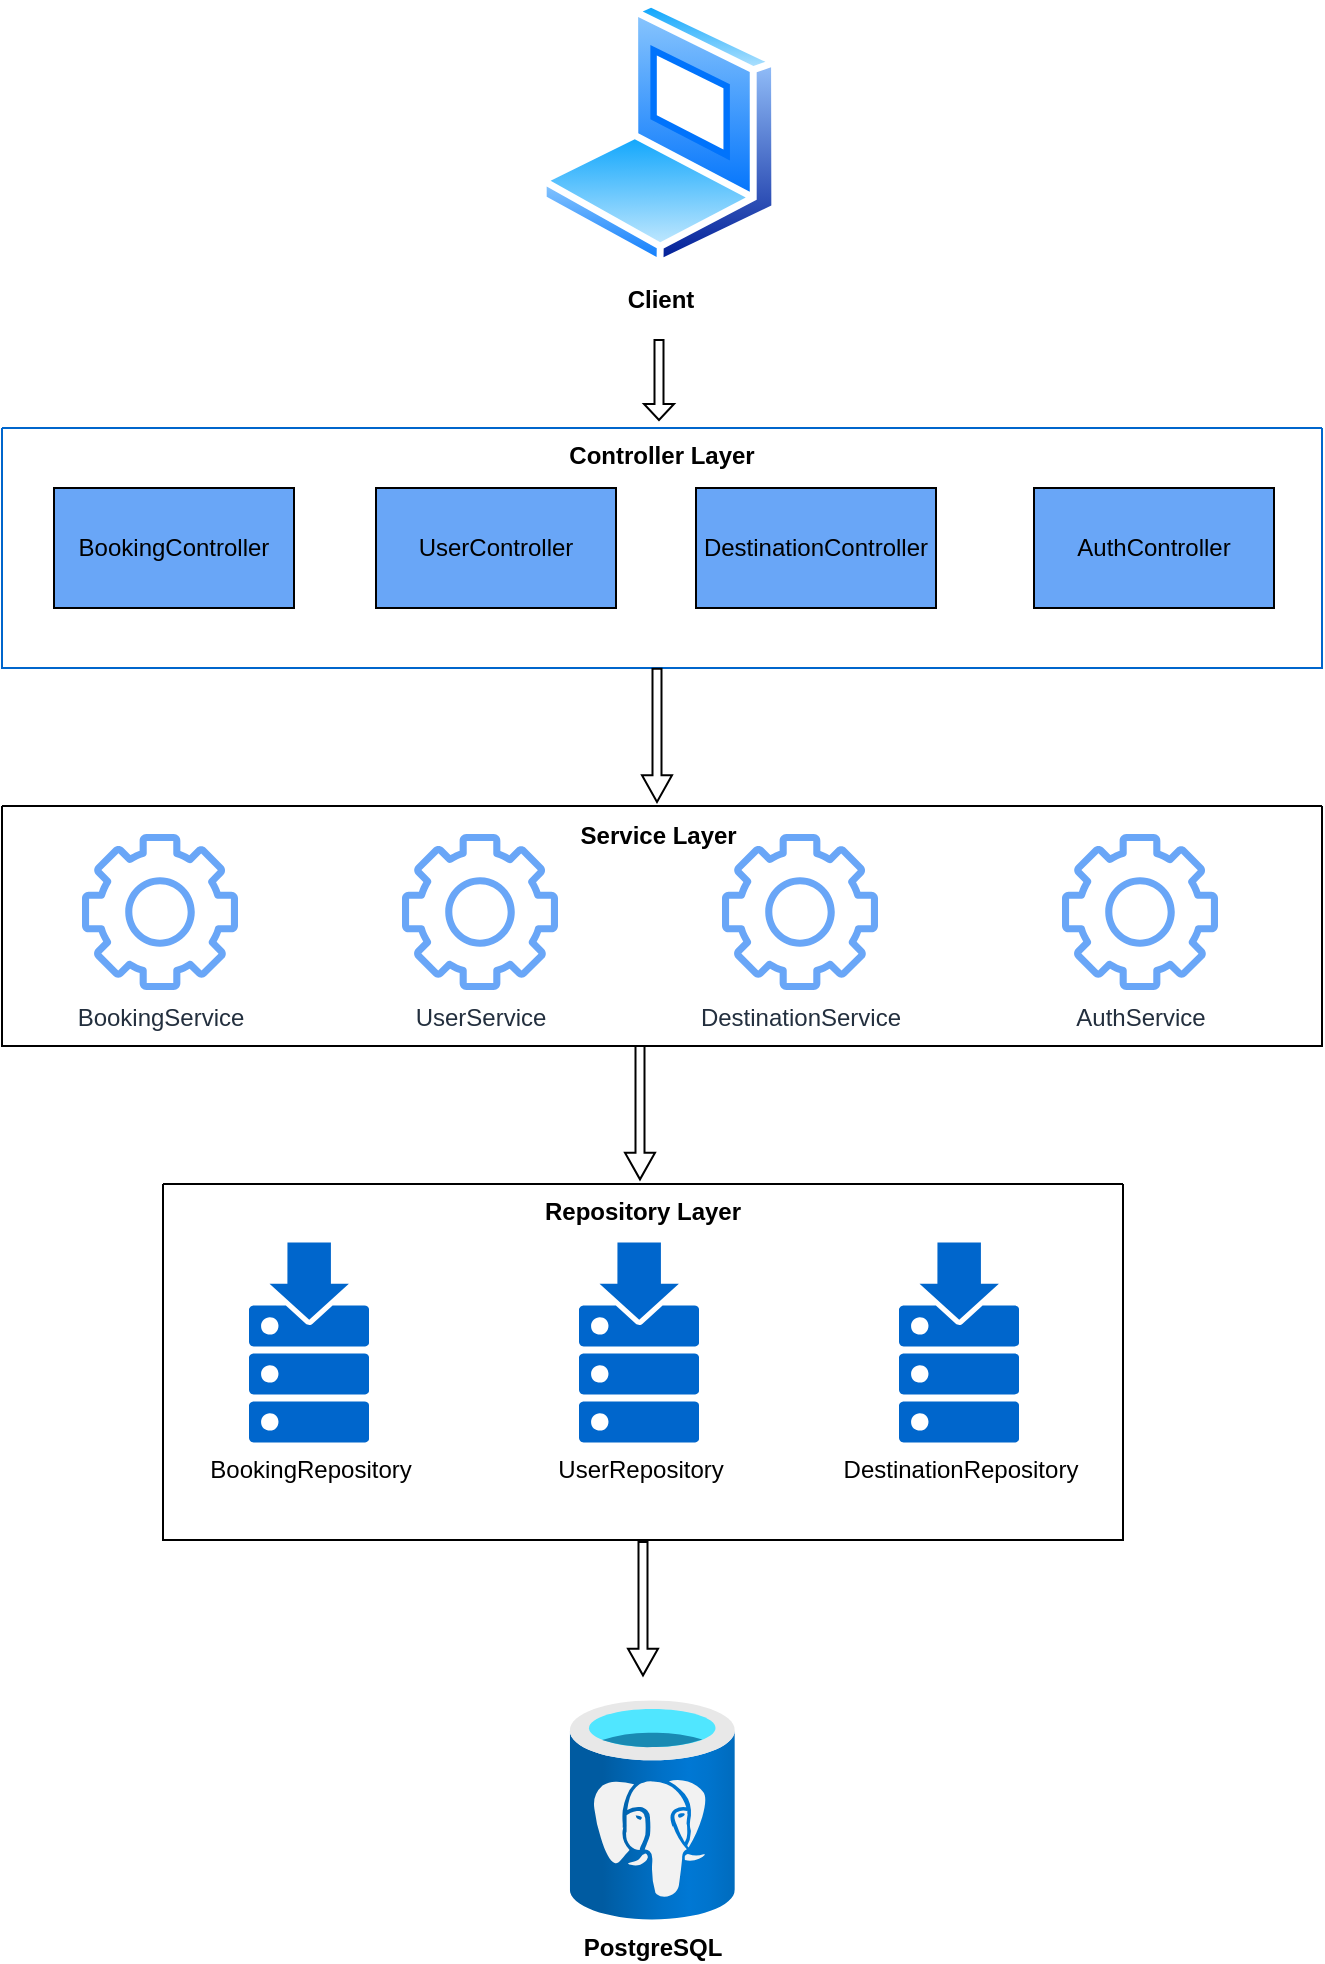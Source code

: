 <mxfile version="27.0.6">
  <diagram name="Page-1" id="bqPajOPppWqj9xLQ9tjU">
    <mxGraphModel dx="1356" dy="764" grid="1" gridSize="10" guides="1" tooltips="1" connect="1" arrows="1" fold="1" page="1" pageScale="1" pageWidth="1169" pageHeight="827" math="0" shadow="0">
      <root>
        <mxCell id="0" />
        <mxCell id="1" parent="0" />
        <mxCell id="GLmkACNpqC7lelTF0wny-1" value="Controller Layer " style="group;fontStyle=1" vertex="1" connectable="0" parent="1">
          <mxGeometry x="80" y="224" width="660" height="120" as="geometry" />
        </mxCell>
        <mxCell id="GLmkACNpqC7lelTF0wny-2" value="" style="group" vertex="1" connectable="0" parent="GLmkACNpqC7lelTF0wny-1">
          <mxGeometry x="26" y="30" width="610" height="60" as="geometry" />
        </mxCell>
        <mxCell id="GLmkACNpqC7lelTF0wny-3" value="" style="group" vertex="1" connectable="0" parent="GLmkACNpqC7lelTF0wny-2">
          <mxGeometry width="441" height="60" as="geometry" />
        </mxCell>
        <mxCell id="GLmkACNpqC7lelTF0wny-4" value="BookingController" style="rounded=0;whiteSpace=wrap;html=1;fillColor=light-dark(#69a6f7, #ededed);" vertex="1" parent="GLmkACNpqC7lelTF0wny-3">
          <mxGeometry width="120" height="60" as="geometry" />
        </mxCell>
        <mxCell id="GLmkACNpqC7lelTF0wny-5" value="Destination&lt;span style=&quot;background-color: transparent; color: light-dark(rgb(0, 0, 0), rgb(255, 255, 255));&quot;&gt;Controller&lt;/span&gt;" style="rounded=0;whiteSpace=wrap;html=1;fillColor=#69A6F7;" vertex="1" parent="GLmkACNpqC7lelTF0wny-3">
          <mxGeometry x="321" width="120" height="60" as="geometry" />
        </mxCell>
        <mxCell id="GLmkACNpqC7lelTF0wny-6" value="User&lt;span style=&quot;background-color: transparent; color: light-dark(rgb(0, 0, 0), rgb(255, 255, 255));&quot;&gt;Controller&lt;/span&gt;" style="rounded=0;whiteSpace=wrap;html=1;fillColor=#69A6F7;" vertex="1" parent="GLmkACNpqC7lelTF0wny-3">
          <mxGeometry x="161" width="120" height="60" as="geometry" />
        </mxCell>
        <mxCell id="GLmkACNpqC7lelTF0wny-7" value="AuthController" style="rounded=0;whiteSpace=wrap;html=1;fillColor=#69A6F7;" vertex="1" parent="GLmkACNpqC7lelTF0wny-2">
          <mxGeometry x="490" width="120" height="60" as="geometry" />
        </mxCell>
        <mxCell id="GLmkACNpqC7lelTF0wny-8" value="" style="swimlane;startSize=0;fillColor=#6BD4F5;strokeColor=#0066CC;" vertex="1" parent="GLmkACNpqC7lelTF0wny-1">
          <mxGeometry width="660" height="120" as="geometry" />
        </mxCell>
        <mxCell id="GLmkACNpqC7lelTF0wny-9" value="Repository Layer" style="group;fontStyle=1" vertex="1" connectable="0" parent="1">
          <mxGeometry x="160.5" y="602" width="480" height="178" as="geometry" />
        </mxCell>
        <mxCell id="GLmkACNpqC7lelTF0wny-10" value="" style="group" vertex="1" connectable="0" parent="GLmkACNpqC7lelTF0wny-9">
          <mxGeometry x="43" y="29.25" width="385" height="111.25" as="geometry" />
        </mxCell>
        <mxCell id="GLmkACNpqC7lelTF0wny-11" value="BookingRepository" style="sketch=0;html=1;aspect=fixed;strokeColor=none;shadow=0;fillColor=#0066CC;verticalAlign=top;labelPosition=center;verticalLabelPosition=bottom;shape=mxgraph.gcp2.repository" vertex="1" parent="GLmkACNpqC7lelTF0wny-10">
          <mxGeometry width="60" height="100" as="geometry" />
        </mxCell>
        <mxCell id="GLmkACNpqC7lelTF0wny-12" value="User&lt;span style=&quot;background-color: transparent; color: light-dark(rgb(0, 0, 0), rgb(255, 255, 255));&quot;&gt;Repository&lt;/span&gt;" style="sketch=0;html=1;aspect=fixed;strokeColor=none;shadow=0;fillColor=#0066CC;verticalAlign=top;labelPosition=center;verticalLabelPosition=bottom;shape=mxgraph.gcp2.repository" vertex="1" parent="GLmkACNpqC7lelTF0wny-10">
          <mxGeometry x="165" width="60" height="100" as="geometry" />
        </mxCell>
        <mxCell id="GLmkACNpqC7lelTF0wny-13" value="&lt;span style=&quot;background-color: transparent; color: light-dark(rgb(0, 0, 0), rgb(255, 255, 255));&quot;&gt;DestinationRepository&lt;/span&gt;" style="sketch=0;html=1;aspect=fixed;strokeColor=none;shadow=0;fillColor=#0066CC;verticalAlign=top;labelPosition=center;verticalLabelPosition=bottom;shape=mxgraph.gcp2.repository" vertex="1" parent="GLmkACNpqC7lelTF0wny-10">
          <mxGeometry x="325" width="60" height="100" as="geometry" />
        </mxCell>
        <mxCell id="GLmkACNpqC7lelTF0wny-14" value="" style="swimlane;startSize=0;" vertex="1" parent="GLmkACNpqC7lelTF0wny-9">
          <mxGeometry width="480" height="178" as="geometry" />
        </mxCell>
        <mxCell id="GLmkACNpqC7lelTF0wny-16" value="&lt;div&gt;&lt;b&gt;Client&lt;/b&gt;&lt;/div&gt;" style="image;aspect=fixed;perimeter=ellipsePerimeter;html=1;align=center;shadow=0;dashed=0;spacingTop=3;image=img/lib/active_directory/laptop_client.svg;" vertex="1" parent="1">
          <mxGeometry x="348.5" y="10" width="120" height="133.33" as="geometry" />
        </mxCell>
        <mxCell id="GLmkACNpqC7lelTF0wny-17" value="" style="group" vertex="1" connectable="0" parent="1">
          <mxGeometry x="193.91" y="860" width="410.18" height="110" as="geometry" />
        </mxCell>
        <mxCell id="GLmkACNpqC7lelTF0wny-18" value="&lt;b&gt;PostgreSQL&lt;/b&gt;" style="image;aspect=fixed;html=1;points=[];align=center;fontSize=12;image=img/lib/azure2/databases/Azure_Database_PostgreSQL_Server.svg;" vertex="1" parent="GLmkACNpqC7lelTF0wny-17">
          <mxGeometry x="170" width="82.5" height="110" as="geometry" />
        </mxCell>
        <mxCell id="GLmkACNpqC7lelTF0wny-21" value="" style="shape=singleArrow;direction=south;whiteSpace=wrap;html=1;" vertex="1" parent="1">
          <mxGeometry x="401" y="180" width="15" height="40" as="geometry" />
        </mxCell>
        <mxCell id="GLmkACNpqC7lelTF0wny-22" value="" style="shape=singleArrow;direction=south;whiteSpace=wrap;html=1;" vertex="1" parent="1">
          <mxGeometry x="400" y="344.33" width="15" height="66.67" as="geometry" />
        </mxCell>
        <mxCell id="GLmkACNpqC7lelTF0wny-23" value="" style="shape=singleArrow;direction=south;whiteSpace=wrap;html=1;" vertex="1" parent="1">
          <mxGeometry x="393" y="781" width="15" height="66.67" as="geometry" />
        </mxCell>
        <mxCell id="GLmkACNpqC7lelTF0wny-24" value="" style="group" vertex="1" connectable="0" parent="1">
          <mxGeometry x="120" y="427" width="568" height="78" as="geometry" />
        </mxCell>
        <mxCell id="GLmkACNpqC7lelTF0wny-25" value="UserService" style="sketch=0;outlineConnect=0;fontColor=#232F3E;gradientColor=none;fillColor=#69A6F7;strokeColor=none;dashed=0;verticalLabelPosition=bottom;verticalAlign=top;align=center;html=1;fontSize=12;fontStyle=0;aspect=fixed;pointerEvents=1;shape=mxgraph.aws4.gear;" vertex="1" parent="GLmkACNpqC7lelTF0wny-24">
          <mxGeometry x="160" width="78" height="78" as="geometry" />
        </mxCell>
        <mxCell id="GLmkACNpqC7lelTF0wny-26" value="&lt;span style=&quot;background-color: transparent; color: light-dark(rgb(35, 47, 62), rgb(189, 199, 212));&quot;&gt;DestinationService&lt;/span&gt;" style="sketch=0;outlineConnect=0;fontColor=#232F3E;gradientColor=none;fillColor=#69A6F7;strokeColor=none;dashed=0;verticalLabelPosition=bottom;verticalAlign=top;align=center;html=1;fontSize=12;fontStyle=0;aspect=fixed;pointerEvents=1;shape=mxgraph.aws4.gear;" vertex="1" parent="GLmkACNpqC7lelTF0wny-24">
          <mxGeometry x="320" width="78" height="78" as="geometry" />
        </mxCell>
        <mxCell id="GLmkACNpqC7lelTF0wny-27" value="&lt;span style=&quot;background-color: transparent; color: light-dark(rgb(35, 47, 62), rgb(189, 199, 212));&quot;&gt;AuthService&lt;/span&gt;" style="sketch=0;outlineConnect=0;fontColor=#232F3E;gradientColor=none;fillColor=#69A6F7;strokeColor=none;dashed=0;verticalLabelPosition=bottom;verticalAlign=top;align=center;html=1;fontSize=12;fontStyle=0;aspect=fixed;pointerEvents=1;shape=mxgraph.aws4.gear;" vertex="1" parent="GLmkACNpqC7lelTF0wny-24">
          <mxGeometry x="490" width="78" height="78" as="geometry" />
        </mxCell>
        <mxCell id="GLmkACNpqC7lelTF0wny-28" value="BookingService" style="sketch=0;outlineConnect=0;fontColor=#232F3E;gradientColor=none;fillColor=#69A6F7;strokeColor=none;dashed=0;verticalLabelPosition=bottom;verticalAlign=top;align=center;html=1;fontSize=12;fontStyle=0;aspect=fixed;pointerEvents=1;shape=mxgraph.aws4.gear;" vertex="1" parent="GLmkACNpqC7lelTF0wny-24">
          <mxGeometry width="78" height="78" as="geometry" />
        </mxCell>
        <mxCell id="GLmkACNpqC7lelTF0wny-29" value="&#xa;&#xa;Service Layer " style="swimlane;startSize=0;" vertex="1" parent="1">
          <mxGeometry x="80" y="413" width="660" height="120" as="geometry" />
        </mxCell>
        <mxCell id="GLmkACNpqC7lelTF0wny-30" value="" style="shape=singleArrow;direction=south;whiteSpace=wrap;html=1;" vertex="1" parent="1">
          <mxGeometry x="391.5" y="533" width="15" height="66.67" as="geometry" />
        </mxCell>
      </root>
    </mxGraphModel>
  </diagram>
</mxfile>
